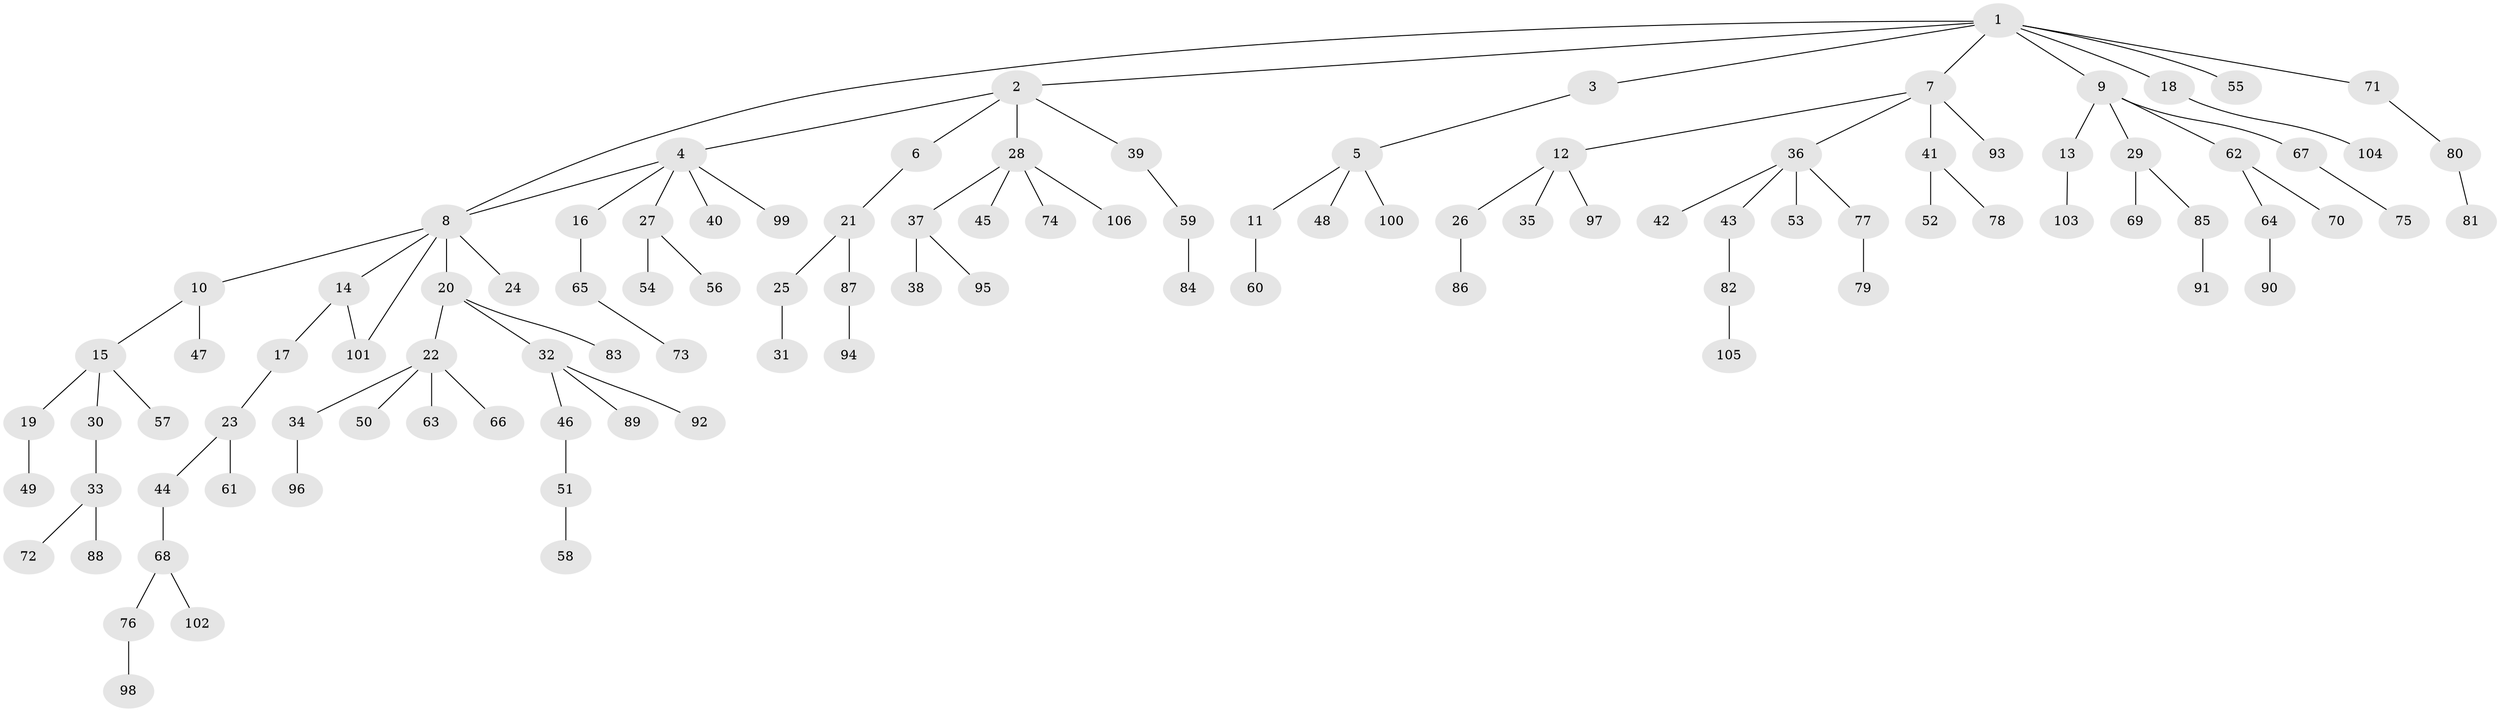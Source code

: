 // coarse degree distribution, {7: 0.0410958904109589, 9: 0.0136986301369863, 4: 0.0547945205479452, 3: 0.0547945205479452, 5: 0.0410958904109589, 1: 0.589041095890411, 2: 0.2054794520547945}
// Generated by graph-tools (version 1.1) at 2025/23/03/03/25 07:23:32]
// undirected, 106 vertices, 107 edges
graph export_dot {
graph [start="1"]
  node [color=gray90,style=filled];
  1;
  2;
  3;
  4;
  5;
  6;
  7;
  8;
  9;
  10;
  11;
  12;
  13;
  14;
  15;
  16;
  17;
  18;
  19;
  20;
  21;
  22;
  23;
  24;
  25;
  26;
  27;
  28;
  29;
  30;
  31;
  32;
  33;
  34;
  35;
  36;
  37;
  38;
  39;
  40;
  41;
  42;
  43;
  44;
  45;
  46;
  47;
  48;
  49;
  50;
  51;
  52;
  53;
  54;
  55;
  56;
  57;
  58;
  59;
  60;
  61;
  62;
  63;
  64;
  65;
  66;
  67;
  68;
  69;
  70;
  71;
  72;
  73;
  74;
  75;
  76;
  77;
  78;
  79;
  80;
  81;
  82;
  83;
  84;
  85;
  86;
  87;
  88;
  89;
  90;
  91;
  92;
  93;
  94;
  95;
  96;
  97;
  98;
  99;
  100;
  101;
  102;
  103;
  104;
  105;
  106;
  1 -- 2;
  1 -- 3;
  1 -- 7;
  1 -- 8;
  1 -- 9;
  1 -- 18;
  1 -- 55;
  1 -- 71;
  2 -- 4;
  2 -- 6;
  2 -- 28;
  2 -- 39;
  3 -- 5;
  4 -- 16;
  4 -- 27;
  4 -- 40;
  4 -- 99;
  4 -- 8;
  5 -- 11;
  5 -- 48;
  5 -- 100;
  6 -- 21;
  7 -- 12;
  7 -- 36;
  7 -- 41;
  7 -- 93;
  8 -- 10;
  8 -- 14;
  8 -- 20;
  8 -- 24;
  8 -- 101;
  9 -- 13;
  9 -- 29;
  9 -- 62;
  9 -- 67;
  10 -- 15;
  10 -- 47;
  11 -- 60;
  12 -- 26;
  12 -- 35;
  12 -- 97;
  13 -- 103;
  14 -- 17;
  14 -- 101;
  15 -- 19;
  15 -- 30;
  15 -- 57;
  16 -- 65;
  17 -- 23;
  18 -- 104;
  19 -- 49;
  20 -- 22;
  20 -- 32;
  20 -- 83;
  21 -- 25;
  21 -- 87;
  22 -- 34;
  22 -- 50;
  22 -- 63;
  22 -- 66;
  23 -- 44;
  23 -- 61;
  25 -- 31;
  26 -- 86;
  27 -- 54;
  27 -- 56;
  28 -- 37;
  28 -- 45;
  28 -- 74;
  28 -- 106;
  29 -- 69;
  29 -- 85;
  30 -- 33;
  32 -- 46;
  32 -- 89;
  32 -- 92;
  33 -- 72;
  33 -- 88;
  34 -- 96;
  36 -- 42;
  36 -- 43;
  36 -- 53;
  36 -- 77;
  37 -- 38;
  37 -- 95;
  39 -- 59;
  41 -- 52;
  41 -- 78;
  43 -- 82;
  44 -- 68;
  46 -- 51;
  51 -- 58;
  59 -- 84;
  62 -- 64;
  62 -- 70;
  64 -- 90;
  65 -- 73;
  67 -- 75;
  68 -- 76;
  68 -- 102;
  71 -- 80;
  76 -- 98;
  77 -- 79;
  80 -- 81;
  82 -- 105;
  85 -- 91;
  87 -- 94;
}
